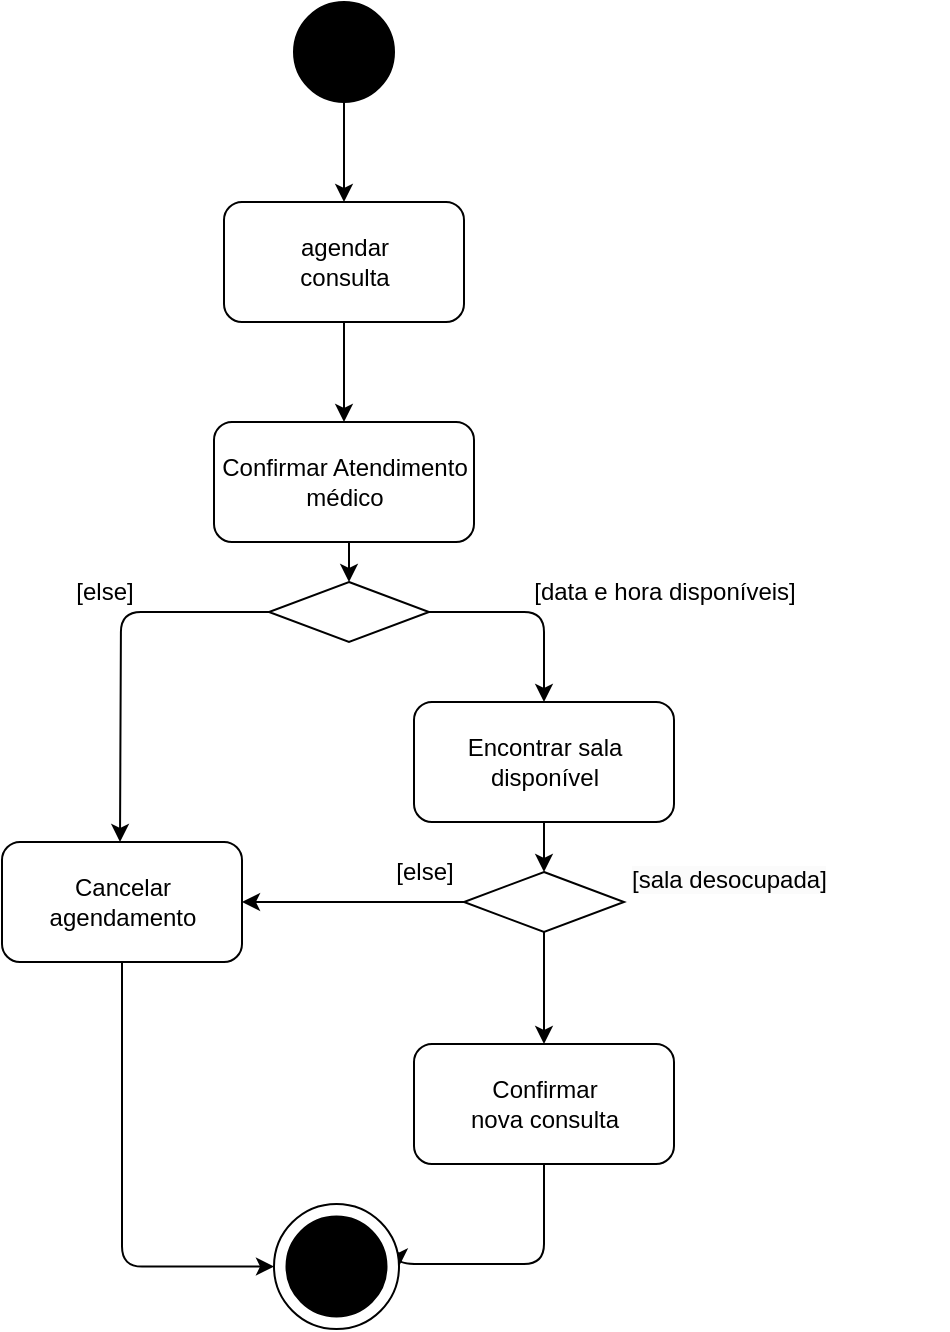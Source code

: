 <mxfile version="22.1.8" type="device">
  <diagram name="Página-1" id="_XrwZ30x4RaDxff93kol">
    <mxGraphModel dx="1467" dy="860" grid="1" gridSize="10" guides="1" tooltips="1" connect="1" arrows="1" fold="1" page="1" pageScale="1" pageWidth="827" pageHeight="1169" math="0" shadow="0">
      <root>
        <mxCell id="0" />
        <mxCell id="1" parent="0" />
        <mxCell id="z5d4uO3TwQ2tIqtIXE2f-4" value="" style="ellipse;whiteSpace=wrap;html=1;aspect=fixed;fillColor=#000000;" parent="1" vertex="1">
          <mxGeometry x="356" y="200" width="50" height="50" as="geometry" />
        </mxCell>
        <mxCell id="z5d4uO3TwQ2tIqtIXE2f-7" value="" style="rounded=1;whiteSpace=wrap;html=1;" parent="1" vertex="1">
          <mxGeometry x="321" y="300" width="120" height="60" as="geometry" />
        </mxCell>
        <mxCell id="z5d4uO3TwQ2tIqtIXE2f-8" value="agendar&lt;br&gt;consulta" style="text;html=1;align=center;verticalAlign=middle;resizable=0;points=[];autosize=1;strokeColor=none;fillColor=none;" parent="1" vertex="1">
          <mxGeometry x="346" y="310" width="70" height="40" as="geometry" />
        </mxCell>
        <mxCell id="z5d4uO3TwQ2tIqtIXE2f-11" value="" style="endArrow=classic;html=1;rounded=0;entryX=0.5;entryY=0;entryDx=0;entryDy=0;" parent="1" source="z5d4uO3TwQ2tIqtIXE2f-4" target="z5d4uO3TwQ2tIqtIXE2f-7" edge="1">
          <mxGeometry width="50" height="50" relative="1" as="geometry">
            <mxPoint x="223.5" y="230" as="sourcePoint" />
            <mxPoint x="243.5" y="180" as="targetPoint" />
          </mxGeometry>
        </mxCell>
        <mxCell id="z5d4uO3TwQ2tIqtIXE2f-22" value="" style="endArrow=classic;html=1;exitX=0.5;exitY=1;exitDx=0;exitDy=0;entryX=0.5;entryY=0;entryDx=0;entryDy=0;rounded=1;" parent="1" source="z5d4uO3TwQ2tIqtIXE2f-7" target="z5d4uO3TwQ2tIqtIXE2f-19" edge="1">
          <mxGeometry width="50" height="50" relative="1" as="geometry">
            <mxPoint x="322" y="370" as="sourcePoint" />
            <mxPoint x="306" y="420" as="targetPoint" />
            <Array as="points">
              <mxPoint x="381" y="370" />
            </Array>
          </mxGeometry>
        </mxCell>
        <mxCell id="Hq4klHdjxrten84HXC2g-2" style="edgeStyle=orthogonalEdgeStyle;rounded=1;orthogonalLoop=1;jettySize=auto;html=1;exitX=1;exitY=0.5;exitDx=0;exitDy=0;entryX=0.5;entryY=0;entryDx=0;entryDy=0;" edge="1" parent="1" source="Hq4klHdjxrten84HXC2g-12" target="z5d4uO3TwQ2tIqtIXE2f-24">
          <mxGeometry relative="1" as="geometry">
            <mxPoint x="436" y="580" as="targetPoint" />
            <mxPoint x="131" y="510" as="sourcePoint" />
          </mxGeometry>
        </mxCell>
        <mxCell id="Hq4klHdjxrten84HXC2g-4" value="" style="group" vertex="1" connectable="0" parent="1">
          <mxGeometry x="416" y="550" width="130" height="60" as="geometry" />
        </mxCell>
        <mxCell id="z5d4uO3TwQ2tIqtIXE2f-24" value="" style="rounded=1;whiteSpace=wrap;html=1;" parent="Hq4klHdjxrten84HXC2g-4" vertex="1">
          <mxGeometry width="130" height="60" as="geometry" />
        </mxCell>
        <mxCell id="Hq4klHdjxrten84HXC2g-1" value="Encontrar sala&lt;br&gt;disponível" style="text;html=1;align=center;verticalAlign=middle;resizable=0;points=[];autosize=1;strokeColor=none;fillColor=none;" vertex="1" parent="Hq4klHdjxrten84HXC2g-4">
          <mxGeometry x="15" y="10" width="100" height="40" as="geometry" />
        </mxCell>
        <mxCell id="Hq4klHdjxrten84HXC2g-11" value="" style="group" vertex="1" connectable="0" parent="1">
          <mxGeometry x="306" y="410" width="150" height="60" as="geometry" />
        </mxCell>
        <mxCell id="z5d4uO3TwQ2tIqtIXE2f-19" value="" style="rounded=1;whiteSpace=wrap;html=1;" parent="Hq4klHdjxrten84HXC2g-11" vertex="1">
          <mxGeometry x="10" width="130" height="60" as="geometry" />
        </mxCell>
        <mxCell id="z5d4uO3TwQ2tIqtIXE2f-20" value="Confirmar Atendimento&lt;br&gt;médico" style="text;html=1;align=center;verticalAlign=middle;resizable=0;points=[];autosize=1;strokeColor=none;fillColor=none;" parent="Hq4klHdjxrten84HXC2g-11" vertex="1">
          <mxGeometry y="10" width="150" height="40" as="geometry" />
        </mxCell>
        <mxCell id="Hq4klHdjxrten84HXC2g-13" value="" style="edgeStyle=orthogonalEdgeStyle;rounded=0;orthogonalLoop=1;jettySize=auto;html=1;exitX=0.5;exitY=1;exitDx=0;exitDy=0;entryX=0.5;entryY=0;entryDx=0;entryDy=0;" edge="1" parent="1" source="z5d4uO3TwQ2tIqtIXE2f-19" target="Hq4klHdjxrten84HXC2g-12">
          <mxGeometry relative="1" as="geometry">
            <mxPoint x="481" y="550" as="targetPoint" />
            <mxPoint x="381" y="470" as="sourcePoint" />
          </mxGeometry>
        </mxCell>
        <mxCell id="Hq4klHdjxrten84HXC2g-12" value="" style="rhombus;whiteSpace=wrap;html=1;" vertex="1" parent="1">
          <mxGeometry x="343.5" y="490" width="80" height="30" as="geometry" />
        </mxCell>
        <mxCell id="Hq4klHdjxrten84HXC2g-18" value="" style="group" vertex="1" connectable="0" parent="1">
          <mxGeometry x="210" y="620" width="120" height="60" as="geometry" />
        </mxCell>
        <mxCell id="Hq4klHdjxrten84HXC2g-14" style="edgeStyle=orthogonalEdgeStyle;rounded=1;orthogonalLoop=1;jettySize=auto;html=1;" edge="1" parent="Hq4klHdjxrten84HXC2g-18" source="Hq4klHdjxrten84HXC2g-12">
          <mxGeometry relative="1" as="geometry">
            <mxPoint x="59" as="targetPoint" />
          </mxGeometry>
        </mxCell>
        <mxCell id="Hq4klHdjxrten84HXC2g-15" value="" style="rounded=1;whiteSpace=wrap;html=1;" vertex="1" parent="Hq4klHdjxrten84HXC2g-18">
          <mxGeometry width="120" height="60" as="geometry" />
        </mxCell>
        <mxCell id="Hq4klHdjxrten84HXC2g-17" value="Cancelar&lt;br&gt;agendamento" style="text;html=1;align=center;verticalAlign=middle;resizable=0;points=[];autosize=1;strokeColor=none;fillColor=none;" vertex="1" parent="Hq4klHdjxrten84HXC2g-18">
          <mxGeometry x="10" y="10" width="100" height="40" as="geometry" />
        </mxCell>
        <mxCell id="Hq4klHdjxrten84HXC2g-22" value="" style="group" vertex="1" connectable="0" parent="1">
          <mxGeometry x="416" y="721" width="130" height="60" as="geometry" />
        </mxCell>
        <mxCell id="Hq4klHdjxrten84HXC2g-20" value="" style="rounded=1;whiteSpace=wrap;html=1;" vertex="1" parent="Hq4klHdjxrten84HXC2g-22">
          <mxGeometry width="130" height="60" as="geometry" />
        </mxCell>
        <mxCell id="Hq4klHdjxrten84HXC2g-21" value="Confirmar&lt;br&gt;nova consulta" style="text;html=1;align=center;verticalAlign=middle;resizable=0;points=[];autosize=1;strokeColor=none;fillColor=none;" vertex="1" parent="Hq4klHdjxrten84HXC2g-22">
          <mxGeometry x="15" y="10" width="100" height="40" as="geometry" />
        </mxCell>
        <mxCell id="Hq4klHdjxrten84HXC2g-23" style="edgeStyle=orthogonalEdgeStyle;rounded=1;orthogonalLoop=1;jettySize=auto;html=1;entryX=0;entryY=0.5;entryDx=0;entryDy=0;exitX=0.5;exitY=1;exitDx=0;exitDy=0;" edge="1" parent="1" source="Hq4klHdjxrten84HXC2g-15" target="Hq4klHdjxrten84HXC2g-25">
          <mxGeometry relative="1" as="geometry">
            <mxPoint x="277" y="770" as="targetPoint" />
          </mxGeometry>
        </mxCell>
        <mxCell id="Hq4klHdjxrten84HXC2g-24" style="edgeStyle=orthogonalEdgeStyle;rounded=1;orthogonalLoop=1;jettySize=auto;html=1;exitX=0.5;exitY=1;exitDx=0;exitDy=0;entryX=1;entryY=0.5;entryDx=0;entryDy=0;" edge="1" parent="1" source="Hq4klHdjxrten84HXC2g-20" target="Hq4klHdjxrten84HXC2g-25">
          <mxGeometry relative="1" as="geometry">
            <mxPoint x="406" y="741" as="targetPoint" />
            <Array as="points">
              <mxPoint x="481" y="831" />
              <mxPoint x="409" y="831" />
            </Array>
          </mxGeometry>
        </mxCell>
        <mxCell id="Hq4klHdjxrten84HXC2g-27" value="[data e hora disponíveis]" style="text;html=1;align=center;verticalAlign=middle;resizable=0;points=[];autosize=1;strokeColor=none;fillColor=none;" vertex="1" parent="1">
          <mxGeometry x="466" y="480" width="150" height="30" as="geometry" />
        </mxCell>
        <mxCell id="Hq4klHdjxrten84HXC2g-28" value="[else]" style="text;html=1;align=center;verticalAlign=middle;resizable=0;points=[];autosize=1;strokeColor=none;fillColor=none;" vertex="1" parent="1">
          <mxGeometry x="236" y="480" width="50" height="30" as="geometry" />
        </mxCell>
        <mxCell id="Hq4klHdjxrten84HXC2g-29" value="" style="group" vertex="1" connectable="0" parent="1">
          <mxGeometry x="346" y="801" width="62.5" height="62.5" as="geometry" />
        </mxCell>
        <mxCell id="Hq4klHdjxrten84HXC2g-25" value="" style="ellipse;whiteSpace=wrap;html=1;aspect=fixed;fillColor=#FFFFFF;" vertex="1" parent="Hq4klHdjxrten84HXC2g-29">
          <mxGeometry width="62.5" height="62.5" as="geometry" />
        </mxCell>
        <mxCell id="Hq4klHdjxrten84HXC2g-26" value="" style="ellipse;whiteSpace=wrap;html=1;aspect=fixed;fillColor=#000000;" vertex="1" parent="Hq4klHdjxrten84HXC2g-29">
          <mxGeometry x="6.25" y="6.25" width="50" height="50" as="geometry" />
        </mxCell>
        <mxCell id="Hq4klHdjxrten84HXC2g-32" style="edgeStyle=orthogonalEdgeStyle;rounded=0;orthogonalLoop=1;jettySize=auto;html=1;entryX=0.5;entryY=0;entryDx=0;entryDy=0;" edge="1" parent="1" source="Hq4klHdjxrten84HXC2g-30" target="Hq4klHdjxrten84HXC2g-20">
          <mxGeometry relative="1" as="geometry">
            <mxPoint x="586" y="690" as="targetPoint" />
          </mxGeometry>
        </mxCell>
        <mxCell id="Hq4klHdjxrten84HXC2g-33" style="edgeStyle=orthogonalEdgeStyle;rounded=0;orthogonalLoop=1;jettySize=auto;html=1;entryX=1;entryY=0.5;entryDx=0;entryDy=0;" edge="1" parent="1" source="Hq4klHdjxrten84HXC2g-30" target="Hq4klHdjxrten84HXC2g-15">
          <mxGeometry relative="1" as="geometry">
            <Array as="points">
              <mxPoint x="330" y="650" />
              <mxPoint x="330" y="650" />
            </Array>
          </mxGeometry>
        </mxCell>
        <mxCell id="Hq4klHdjxrten84HXC2g-30" value="" style="rhombus;whiteSpace=wrap;html=1;" vertex="1" parent="1">
          <mxGeometry x="441" y="635" width="80" height="30" as="geometry" />
        </mxCell>
        <mxCell id="Hq4klHdjxrten84HXC2g-19" style="edgeStyle=orthogonalEdgeStyle;rounded=0;orthogonalLoop=1;jettySize=auto;html=1;exitX=0.5;exitY=1;exitDx=0;exitDy=0;entryX=0.5;entryY=0;entryDx=0;entryDy=0;" edge="1" parent="1" source="z5d4uO3TwQ2tIqtIXE2f-24" target="Hq4klHdjxrten84HXC2g-30">
          <mxGeometry relative="1" as="geometry">
            <mxPoint x="481" y="650" as="targetPoint" />
          </mxGeometry>
        </mxCell>
        <mxCell id="Hq4klHdjxrten84HXC2g-34" value="[else]" style="text;html=1;align=center;verticalAlign=middle;resizable=0;points=[];autosize=1;strokeColor=none;fillColor=none;" vertex="1" parent="1">
          <mxGeometry x="396" y="620" width="50" height="30" as="geometry" />
        </mxCell>
        <mxCell id="Hq4klHdjxrten84HXC2g-35" value="&lt;span style=&quot;color: rgb(0, 0, 0); font-family: Helvetica; font-size: 12px; font-style: normal; font-variant-ligatures: normal; font-variant-caps: normal; font-weight: 400; letter-spacing: normal; orphans: 2; text-align: center; text-indent: 0px; text-transform: none; widows: 2; word-spacing: 0px; -webkit-text-stroke-width: 0px; background-color: rgb(251, 251, 251); text-decoration-thickness: initial; text-decoration-style: initial; text-decoration-color: initial; float: none; display: inline !important;&quot;&gt;[sala desocupada]&lt;/span&gt;" style="text;whiteSpace=wrap;html=1;" vertex="1" parent="1">
          <mxGeometry x="523" y="625" width="160" height="40" as="geometry" />
        </mxCell>
      </root>
    </mxGraphModel>
  </diagram>
</mxfile>
